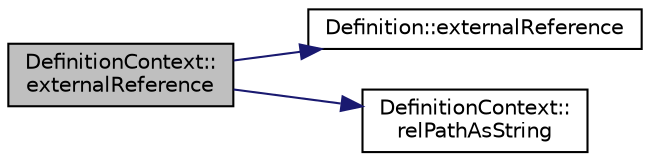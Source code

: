 digraph "DefinitionContext::externalReference"
{
 // LATEX_PDF_SIZE
  edge [fontname="Helvetica",fontsize="10",labelfontname="Helvetica",labelfontsize="10"];
  node [fontname="Helvetica",fontsize="10",shape=record];
  rankdir="LR";
  Node1 [label="DefinitionContext::\lexternalReference",height=0.2,width=0.4,color="black", fillcolor="grey75", style="filled", fontcolor="black",tooltip=" "];
  Node1 -> Node2 [color="midnightblue",fontsize="10",style="solid",fontname="Helvetica"];
  Node2 [label="Definition::externalReference",height=0.2,width=0.4,color="black", fillcolor="white", style="filled",URL="$classDefinition.html#afed5ab0a5d1c020f8a0041f8a1927721",tooltip=" "];
  Node1 -> Node3 [color="midnightblue",fontsize="10",style="solid",fontname="Helvetica"];
  Node3 [label="DefinitionContext::\lrelPathAsString",height=0.2,width=0.4,color="black", fillcolor="white", style="filled",URL="$classDefinitionContext.html#afa3e44f4fc12d94b3be244b47647eefa",tooltip=" "];
}
